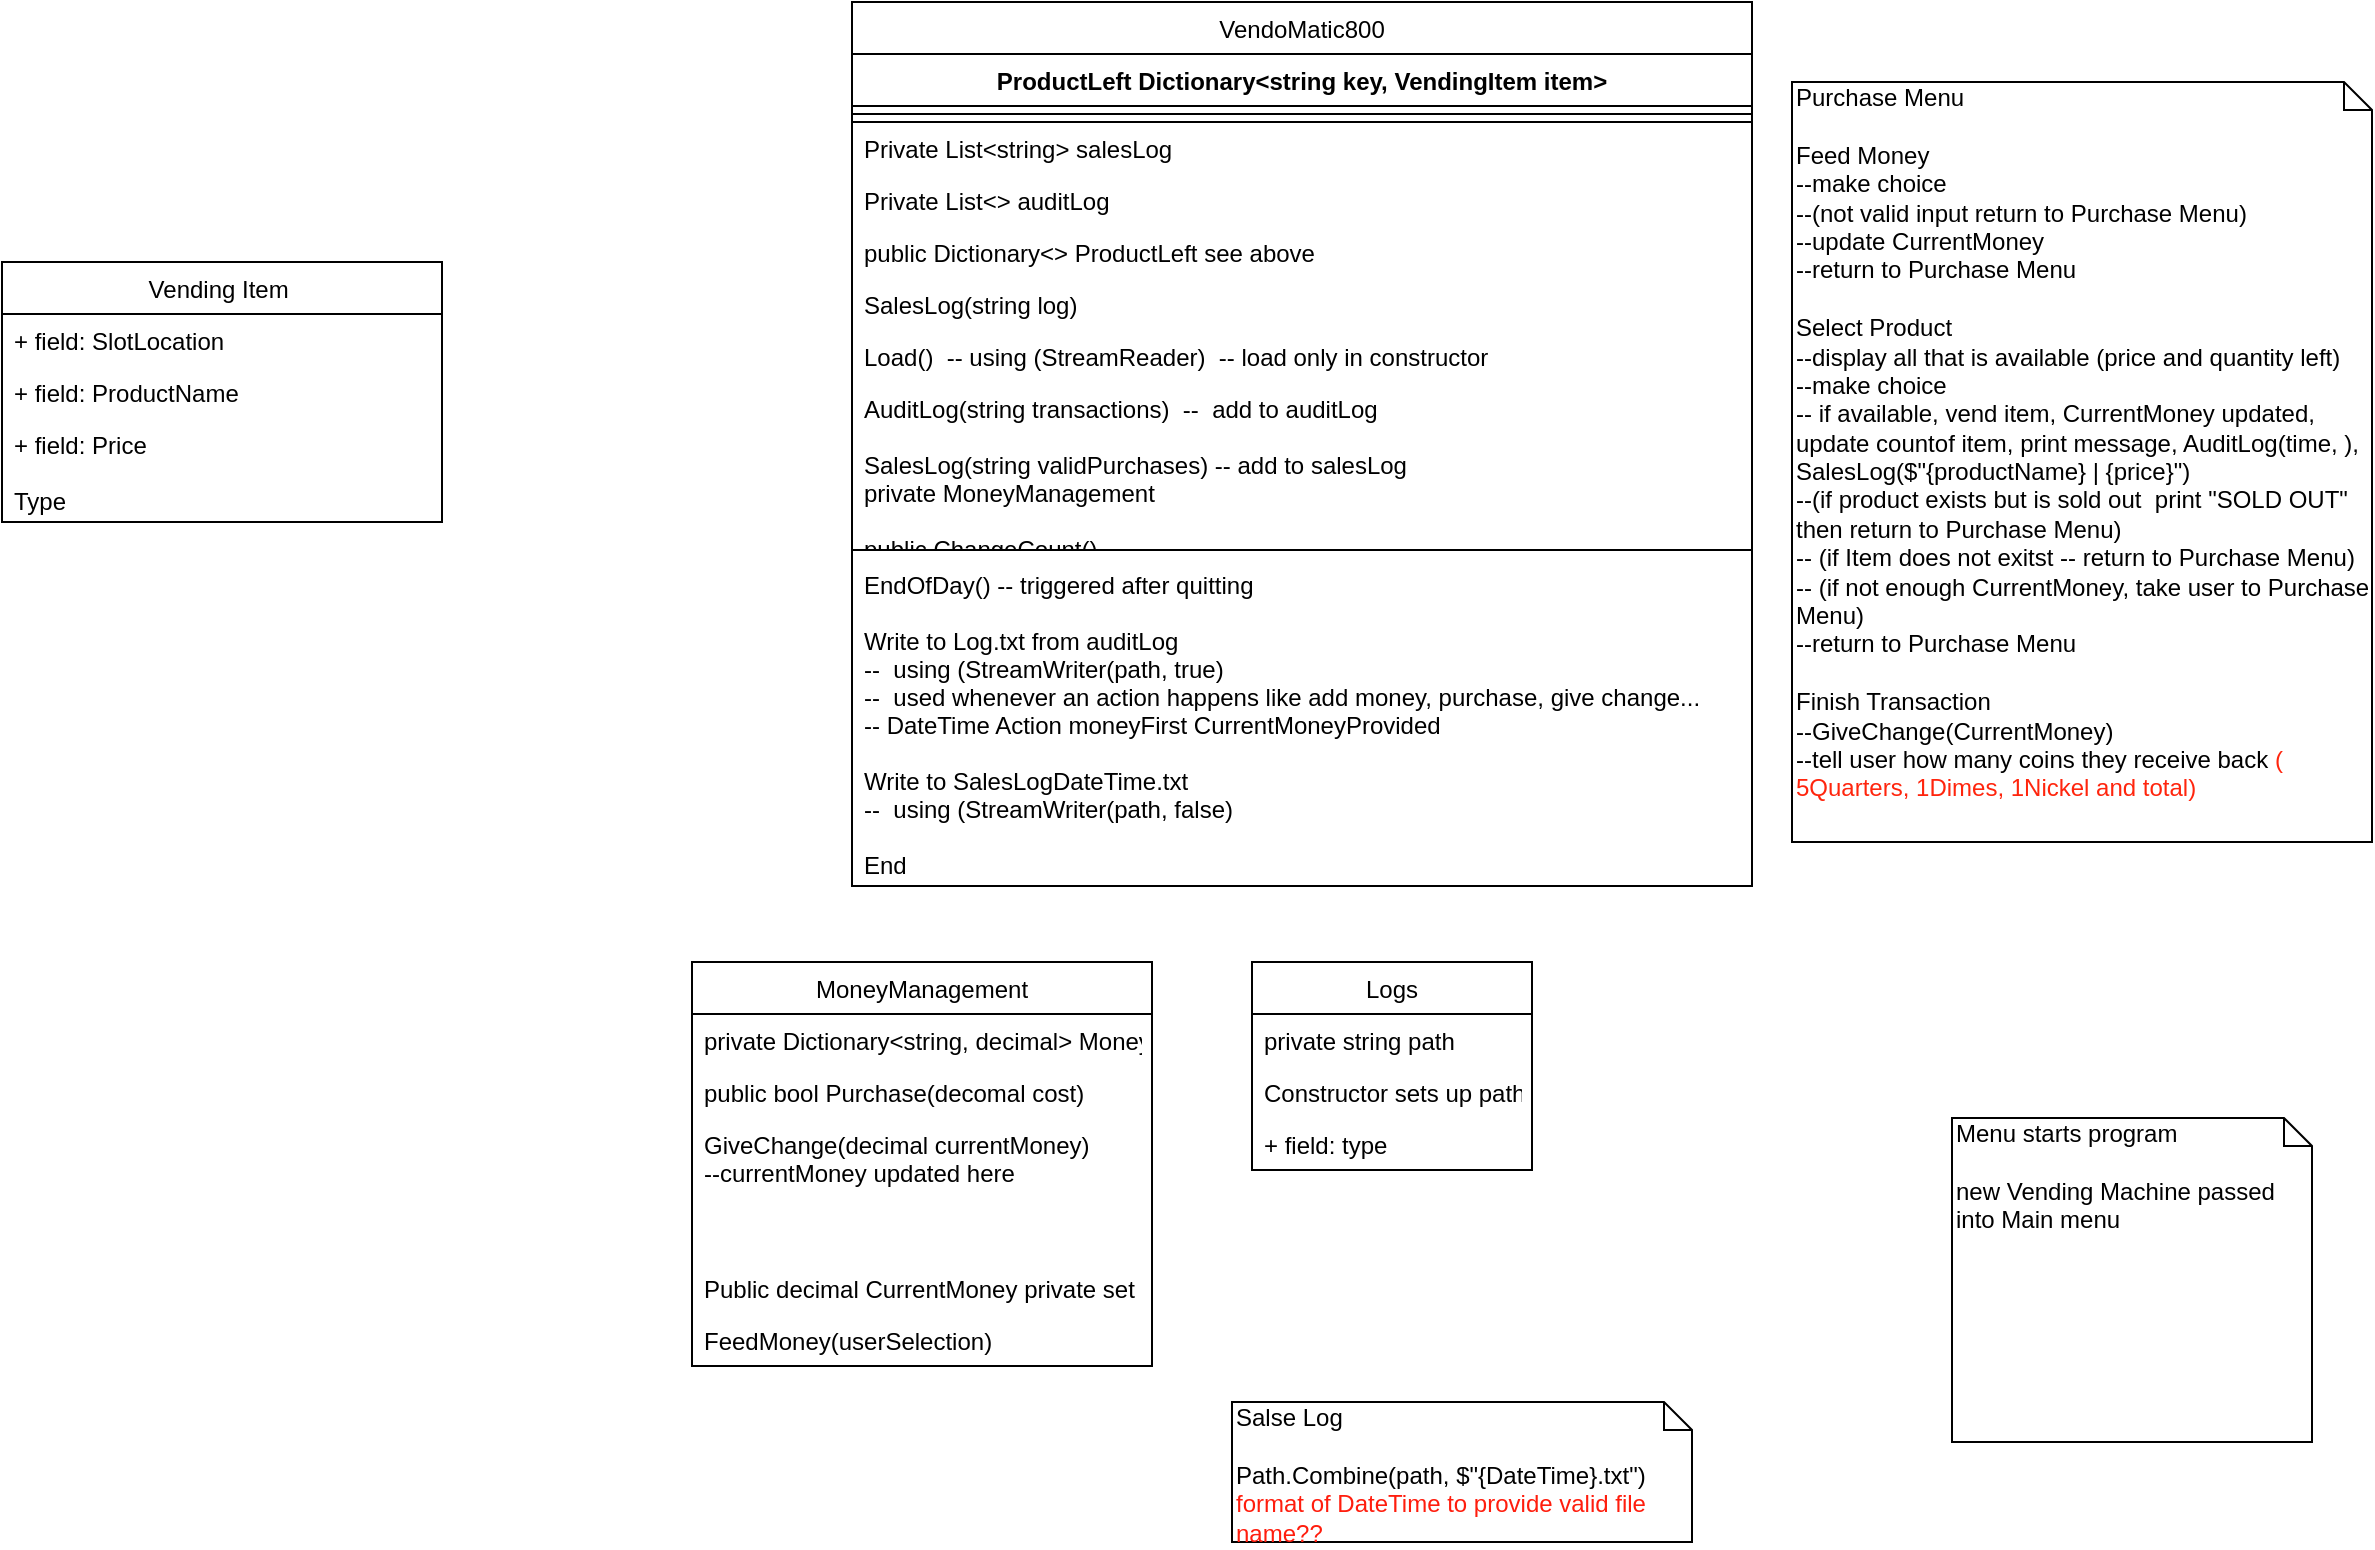 <mxfile version="13.0.3" type="device"><diagram name="Page-1" id="9f46799a-70d6-7492-0946-bef42562c5a5"><mxGraphModel dx="846" dy="688" grid="1" gridSize="10" guides="1" tooltips="1" connect="1" arrows="1" fold="1" page="1" pageScale="1" pageWidth="1100" pageHeight="850" background="#ffffff" math="0" shadow="0"><root><mxCell id="0"/><mxCell id="1" parent="0"/><mxCell id="4EU_5Ofcw7x6zr4JRwky-2" value="Vending Item " style="swimlane;fontStyle=0;childLayout=stackLayout;horizontal=1;startSize=26;fillColor=none;horizontalStack=0;resizeParent=1;resizeParentMax=0;resizeLast=0;collapsible=1;marginBottom=0;" parent="1" vertex="1"><mxGeometry x="185" y="170" width="220" height="130" as="geometry"/></mxCell><mxCell id="4EU_5Ofcw7x6zr4JRwky-3" value="+ field: SlotLocation" style="text;strokeColor=none;fillColor=none;align=left;verticalAlign=top;spacingLeft=4;spacingRight=4;overflow=hidden;rotatable=0;points=[[0,0.5],[1,0.5]];portConstraint=eastwest;" parent="4EU_5Ofcw7x6zr4JRwky-2" vertex="1"><mxGeometry y="26" width="220" height="26" as="geometry"/></mxCell><mxCell id="4EU_5Ofcw7x6zr4JRwky-4" value="+ field: ProductName" style="text;strokeColor=none;fillColor=none;align=left;verticalAlign=top;spacingLeft=4;spacingRight=4;overflow=hidden;rotatable=0;points=[[0,0.5],[1,0.5]];portConstraint=eastwest;" parent="4EU_5Ofcw7x6zr4JRwky-2" vertex="1"><mxGeometry y="52" width="220" height="26" as="geometry"/></mxCell><mxCell id="4EU_5Ofcw7x6zr4JRwky-5" value="+ field: Price&#10;&#10;Type&#10;&#10;ToString() override" style="text;strokeColor=none;fillColor=none;align=left;verticalAlign=top;spacingLeft=4;spacingRight=4;overflow=hidden;rotatable=0;points=[[0,0.5],[1,0.5]];portConstraint=eastwest;" parent="4EU_5Ofcw7x6zr4JRwky-2" vertex="1"><mxGeometry y="78" width="220" height="52" as="geometry"/></mxCell><mxCell id="4EU_5Ofcw7x6zr4JRwky-36" value="MoneyManagement" style="swimlane;fontStyle=0;childLayout=stackLayout;horizontal=1;startSize=26;fillColor=none;horizontalStack=0;resizeParent=1;resizeParentMax=0;resizeLast=0;collapsible=1;marginBottom=0;" parent="1" vertex="1"><mxGeometry x="530" y="520" width="230" height="202" as="geometry"/></mxCell><mxCell id="4EU_5Ofcw7x6zr4JRwky-53" value="private Dictionary&lt;string, decimal&gt; MoneyManagemant" style="text;strokeColor=none;fillColor=none;align=left;verticalAlign=top;spacingLeft=4;spacingRight=4;overflow=hidden;rotatable=0;points=[[0,0.5],[1,0.5]];portConstraint=eastwest;" parent="4EU_5Ofcw7x6zr4JRwky-36" vertex="1"><mxGeometry y="26" width="230" height="26" as="geometry"/></mxCell><mxCell id="4EU_5Ofcw7x6zr4JRwky-37" value="public bool Purchase(decomal cost)" style="text;strokeColor=none;fillColor=none;align=left;verticalAlign=top;spacingLeft=4;spacingRight=4;overflow=hidden;rotatable=0;points=[[0,0.5],[1,0.5]];portConstraint=eastwest;" parent="4EU_5Ofcw7x6zr4JRwky-36" vertex="1"><mxGeometry y="52" width="230" height="26" as="geometry"/></mxCell><mxCell id="4EU_5Ofcw7x6zr4JRwky-38" value="GiveChange(decimal currentMoney)&#10;--currentMoney updated here" style="text;strokeColor=none;fillColor=none;align=left;verticalAlign=top;spacingLeft=4;spacingRight=4;overflow=hidden;rotatable=0;points=[[0,0.5],[1,0.5]];portConstraint=eastwest;" parent="4EU_5Ofcw7x6zr4JRwky-36" vertex="1"><mxGeometry y="78" width="230" height="72" as="geometry"/></mxCell><mxCell id="4EU_5Ofcw7x6zr4JRwky-39" value="Public decimal CurrentMoney private set&#10;" style="text;strokeColor=none;fillColor=none;align=left;verticalAlign=top;spacingLeft=4;spacingRight=4;overflow=hidden;rotatable=0;points=[[0,0.5],[1,0.5]];portConstraint=eastwest;" parent="4EU_5Ofcw7x6zr4JRwky-36" vertex="1"><mxGeometry y="150" width="230" height="26" as="geometry"/></mxCell><mxCell id="4EU_5Ofcw7x6zr4JRwky-52" value="FeedMoney(userSelection) " style="text;strokeColor=none;fillColor=none;align=left;verticalAlign=top;spacingLeft=4;spacingRight=4;overflow=hidden;rotatable=0;points=[[0,0.5],[1,0.5]];portConstraint=eastwest;" parent="4EU_5Ofcw7x6zr4JRwky-36" vertex="1"><mxGeometry y="176" width="230" height="26" as="geometry"/></mxCell><mxCell id="4EU_5Ofcw7x6zr4JRwky-55" value="Purchase Menu&lt;br&gt;&lt;br&gt;Feed Money&lt;br&gt;--make choice&lt;br&gt;--(not valid input return to Purchase Menu)&lt;br&gt;--update CurrentMoney&lt;br&gt;--return to Purchase Menu&lt;br&gt;&lt;br&gt;Select Product&lt;br&gt;--display all that is available (price and quantity left)&lt;br&gt;--make choice&lt;br&gt;-- if available, vend item, CurrentMoney updated, update countof item, print message, AuditLog(time, ), SalesLog($&quot;{productName} | {price}&quot;)&lt;br&gt;--(if product exists but is sold out&amp;nbsp; print &quot;SOLD OUT&quot; then return to Purchase Menu)&lt;br&gt;-- (if Item does not exitst -- return to Purchase Menu)&lt;br&gt;-- (if not enough CurrentMoney, take user to Purchase Menu)&lt;br&gt;--return to Purchase Menu&lt;br&gt;&lt;br&gt;Finish Transaction&lt;br&gt;--GiveChange(CurrentMoney)&lt;br&gt;--tell user how many coins they receive back &lt;font color=&quot;#ff250d&quot;&gt;( 5Quarters, 1Dimes, 1Nickel and total)&lt;/font&gt;" style="shape=note;whiteSpace=wrap;html=1;size=14;verticalAlign=top;align=left;spacingTop=-6;" parent="1" vertex="1"><mxGeometry x="1080" y="80" width="290" height="380" as="geometry"/></mxCell><mxCell id="4EU_5Ofcw7x6zr4JRwky-59" value="Salse Log&lt;br&gt;&lt;br&gt;Path.Combine(path, $&quot;{DateTime}.txt&quot;)&lt;br&gt;&lt;font color=&quot;#ff1d0d&quot;&gt;format of DateTime to provide valid file name??&lt;/font&gt;" style="shape=note;whiteSpace=wrap;html=1;size=14;verticalAlign=top;align=left;spacingTop=-6;" parent="1" vertex="1"><mxGeometry x="800" y="740" width="230" height="70" as="geometry"/></mxCell><mxCell id="4EU_5Ofcw7x6zr4JRwky-28" value="VendoMatic800" style="swimlane;fontStyle=0;childLayout=stackLayout;horizontal=1;startSize=26;fillColor=none;horizontalStack=0;resizeParent=1;resizeParentMax=0;resizeLast=0;collapsible=1;marginBottom=0;" parent="1" vertex="1"><mxGeometry x="610" y="40" width="450" height="442" as="geometry"/></mxCell><mxCell id="4EU_5Ofcw7x6zr4JRwky-41" value="ProductLeft Dictionary&lt;string key, VendingItem item&gt;" style="swimlane;fontStyle=1;align=center;verticalAlign=top;childLayout=stackLayout;horizontal=1;startSize=26;horizontalStack=0;resizeParent=1;resizeParentMax=0;resizeLast=0;collapsible=1;marginBottom=0;" parent="4EU_5Ofcw7x6zr4JRwky-28" vertex="1"><mxGeometry y="26" width="450" height="34" as="geometry"/></mxCell><mxCell id="4EU_5Ofcw7x6zr4JRwky-43" value="" style="line;strokeWidth=1;fillColor=none;align=left;verticalAlign=middle;spacingTop=-1;spacingLeft=3;spacingRight=3;rotatable=0;labelPosition=right;points=[];portConstraint=eastwest;" parent="4EU_5Ofcw7x6zr4JRwky-41" vertex="1"><mxGeometry y="26" width="450" height="8" as="geometry"/></mxCell><mxCell id="4EU_5Ofcw7x6zr4JRwky-30" value="Private List&lt;string&gt; salesLog" style="text;strokeColor=none;fillColor=none;align=left;verticalAlign=top;spacingLeft=4;spacingRight=4;overflow=hidden;rotatable=0;points=[[0,0.5],[1,0.5]];portConstraint=eastwest;" parent="4EU_5Ofcw7x6zr4JRwky-28" vertex="1"><mxGeometry y="60" width="450" height="26" as="geometry"/></mxCell><mxCell id="4EU_5Ofcw7x6zr4JRwky-57" value="Private List&lt;&gt; auditLog" style="text;strokeColor=none;fillColor=none;align=left;verticalAlign=top;spacingLeft=4;spacingRight=4;overflow=hidden;rotatable=0;points=[[0,0.5],[1,0.5]];portConstraint=eastwest;" parent="4EU_5Ofcw7x6zr4JRwky-28" vertex="1"><mxGeometry y="86" width="450" height="26" as="geometry"/></mxCell><mxCell id="4EU_5Ofcw7x6zr4JRwky-64" value="public Dictionary&lt;&gt; ProductLeft see above" style="text;strokeColor=none;fillColor=none;align=left;verticalAlign=top;spacingLeft=4;spacingRight=4;overflow=hidden;rotatable=0;points=[[0,0.5],[1,0.5]];portConstraint=eastwest;" parent="4EU_5Ofcw7x6zr4JRwky-28" vertex="1"><mxGeometry y="112" width="450" height="26" as="geometry"/></mxCell><mxCell id="4EU_5Ofcw7x6zr4JRwky-60" value="SalesLog(string log)" style="text;strokeColor=none;fillColor=none;align=left;verticalAlign=top;spacingLeft=4;spacingRight=4;overflow=hidden;rotatable=0;points=[[0,0.5],[1,0.5]];portConstraint=eastwest;" parent="4EU_5Ofcw7x6zr4JRwky-28" vertex="1"><mxGeometry y="138" width="450" height="26" as="geometry"/></mxCell><mxCell id="4EU_5Ofcw7x6zr4JRwky-31" value="Load()  -- using (StreamReader)  -- load only in constructor&#10; " style="text;strokeColor=none;fillColor=none;align=left;verticalAlign=top;spacingLeft=4;spacingRight=4;overflow=hidden;rotatable=0;points=[[0,0.5],[1,0.5]];portConstraint=eastwest;" parent="4EU_5Ofcw7x6zr4JRwky-28" vertex="1"><mxGeometry y="164" width="450" height="26" as="geometry"/></mxCell><mxCell id="4EU_5Ofcw7x6zr4JRwky-33" value="AuditLog(string transactions)  --  add to auditLog" style="text;strokeColor=none;fillColor=none;align=left;verticalAlign=top;spacingLeft=4;spacingRight=4;overflow=hidden;rotatable=0;points=[[0,0.5],[1,0.5]];portConstraint=eastwest;" parent="4EU_5Ofcw7x6zr4JRwky-28" vertex="1"><mxGeometry y="190" width="450" height="28" as="geometry"/></mxCell><mxCell id="4EU_5Ofcw7x6zr4JRwky-62" value="SalesLog(string validPurchases) -- add to salesLog&#10;private MoneyManagement &#10;&#10;public ChangeCount()" style="text;strokeColor=none;fillColor=none;align=left;verticalAlign=top;spacingLeft=4;spacingRight=4;overflow=hidden;rotatable=0;points=[[0,0.5],[1,0.5]];portConstraint=eastwest;" parent="4EU_5Ofcw7x6zr4JRwky-28" vertex="1"><mxGeometry y="218" width="450" height="52" as="geometry"/></mxCell><mxCell id="4EU_5Ofcw7x6zr4JRwky-65" value="" style="line;strokeWidth=1;fillColor=none;align=left;verticalAlign=middle;spacingTop=-1;spacingLeft=3;spacingRight=3;rotatable=0;labelPosition=right;points=[];portConstraint=eastwest;" parent="4EU_5Ofcw7x6zr4JRwky-28" vertex="1"><mxGeometry y="270" width="450" height="8" as="geometry"/></mxCell><mxCell id="4EU_5Ofcw7x6zr4JRwky-61" value="EndOfDay() -- triggered after quitting&#10;&#10;Write to Log.txt from auditLog&#10;--  using (StreamWriter(path, true)  &#10;--  used whenever an action happens like add money, purchase, give change...&#10;-- DateTime Action moneyFirst CurrentMoneyProvided&#10;&#10;Write to SalesLogDateTime.txt&#10;--  using (StreamWriter(path, false) &#10;&#10;End&#10;&#10;" style="text;strokeColor=none;fillColor=none;align=left;verticalAlign=top;spacingLeft=4;spacingRight=4;overflow=hidden;rotatable=0;points=[[0,0.5],[1,0.5]];portConstraint=eastwest;" parent="4EU_5Ofcw7x6zr4JRwky-28" vertex="1"><mxGeometry y="278" width="450" height="164" as="geometry"/></mxCell><mxCell id="4EU_5Ofcw7x6zr4JRwky-66" value="Menu starts program&lt;br&gt;&lt;br&gt;new Vending Machine passed into Main menu" style="shape=note;whiteSpace=wrap;html=1;size=14;verticalAlign=top;align=left;spacingTop=-6;" parent="1" vertex="1"><mxGeometry x="1160" y="598" width="180" height="162" as="geometry"/></mxCell><mxCell id="zOLUKZ3rng-YVvp8LvTE-1" value="Logs" style="swimlane;fontStyle=0;childLayout=stackLayout;horizontal=1;startSize=26;fillColor=none;horizontalStack=0;resizeParent=1;resizeParentMax=0;resizeLast=0;collapsible=1;marginBottom=0;" vertex="1" parent="1"><mxGeometry x="810" y="520" width="140" height="104" as="geometry"/></mxCell><mxCell id="zOLUKZ3rng-YVvp8LvTE-2" value="private string path" style="text;strokeColor=none;fillColor=none;align=left;verticalAlign=top;spacingLeft=4;spacingRight=4;overflow=hidden;rotatable=0;points=[[0,0.5],[1,0.5]];portConstraint=eastwest;" vertex="1" parent="zOLUKZ3rng-YVvp8LvTE-1"><mxGeometry y="26" width="140" height="26" as="geometry"/></mxCell><mxCell id="zOLUKZ3rng-YVvp8LvTE-3" value="Constructor sets up paths" style="text;strokeColor=none;fillColor=none;align=left;verticalAlign=top;spacingLeft=4;spacingRight=4;overflow=hidden;rotatable=0;points=[[0,0.5],[1,0.5]];portConstraint=eastwest;" vertex="1" parent="zOLUKZ3rng-YVvp8LvTE-1"><mxGeometry y="52" width="140" height="26" as="geometry"/></mxCell><mxCell id="zOLUKZ3rng-YVvp8LvTE-4" value="+ field: type" style="text;strokeColor=none;fillColor=none;align=left;verticalAlign=top;spacingLeft=4;spacingRight=4;overflow=hidden;rotatable=0;points=[[0,0.5],[1,0.5]];portConstraint=eastwest;" vertex="1" parent="zOLUKZ3rng-YVvp8LvTE-1"><mxGeometry y="78" width="140" height="26" as="geometry"/></mxCell></root></mxGraphModel></diagram></mxfile>